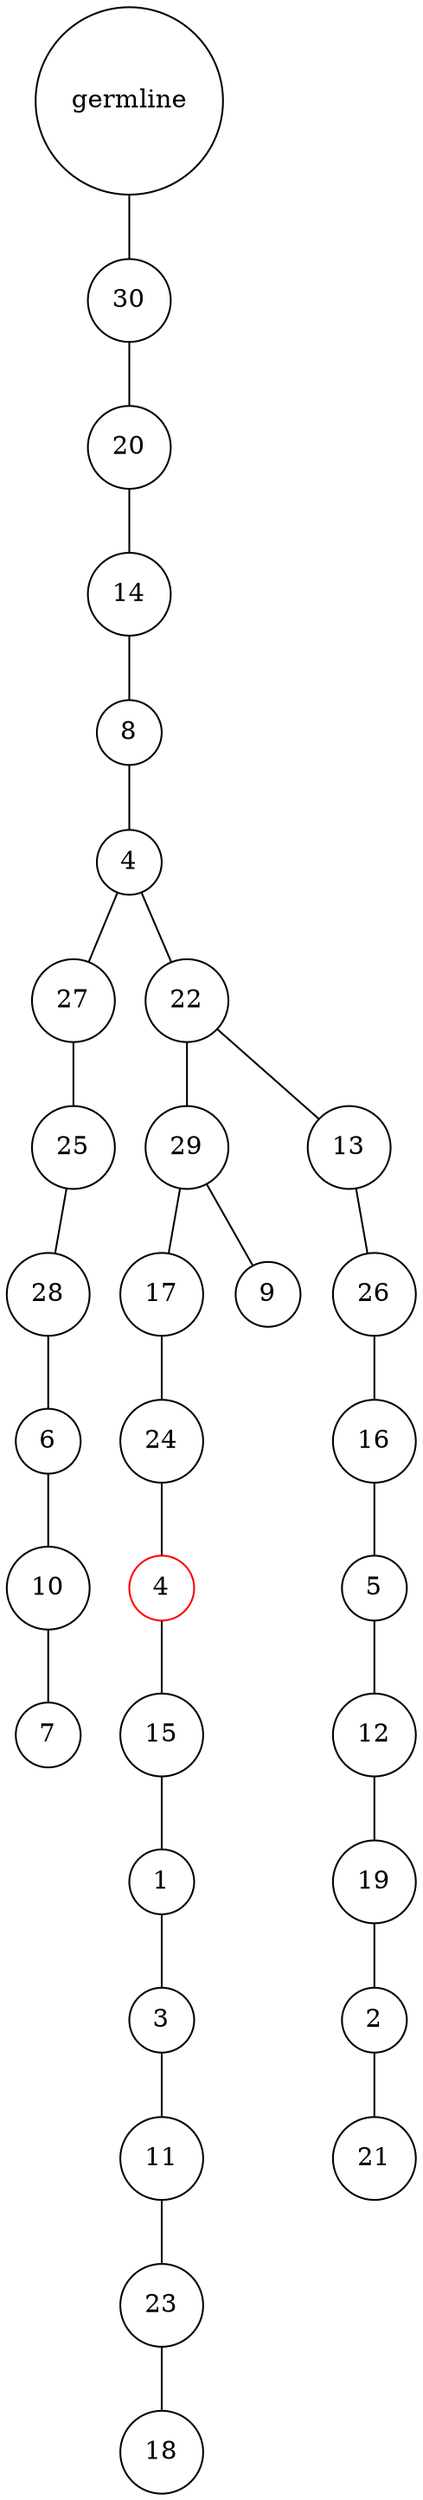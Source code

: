 graph {
	rankdir=UD;
	splines=line;
	node [shape=circle]
	"0x7eff6316db20" [label="germline"];
	"0x7eff6316db50" [label="30"];
	"0x7eff6316db20" -- "0x7eff6316db50" ;
	"0x7eff6316db80" [label="20"];
	"0x7eff6316db50" -- "0x7eff6316db80" ;
	"0x7eff6316dbb0" [label="14"];
	"0x7eff6316db80" -- "0x7eff6316dbb0" ;
	"0x7eff6316dbe0" [label="8"];
	"0x7eff6316dbb0" -- "0x7eff6316dbe0" ;
	"0x7eff6316dc10" [label="4"];
	"0x7eff6316dbe0" -- "0x7eff6316dc10" ;
	"0x7eff6316dc40" [label="27"];
	"0x7eff6316dc10" -- "0x7eff6316dc40" ;
	"0x7eff6316dc70" [label="25"];
	"0x7eff6316dc40" -- "0x7eff6316dc70" ;
	"0x7eff6316dca0" [label="28"];
	"0x7eff6316dc70" -- "0x7eff6316dca0" ;
	"0x7eff6316dcd0" [label="6"];
	"0x7eff6316dca0" -- "0x7eff6316dcd0" ;
	"0x7eff6316dd00" [label="10"];
	"0x7eff6316dcd0" -- "0x7eff6316dd00" ;
	"0x7eff6316dd30" [label="7"];
	"0x7eff6316dd00" -- "0x7eff6316dd30" ;
	"0x7eff6316dd60" [label="22"];
	"0x7eff6316dc10" -- "0x7eff6316dd60" ;
	"0x7eff6316dd90" [label="29"];
	"0x7eff6316dd60" -- "0x7eff6316dd90" ;
	"0x7eff6316ddc0" [label="17"];
	"0x7eff6316dd90" -- "0x7eff6316ddc0" ;
	"0x7eff6316ddf0" [label="24"];
	"0x7eff6316ddc0" -- "0x7eff6316ddf0" ;
	"0x7eff6316de20" [label="4",color="red"];
	"0x7eff6316ddf0" -- "0x7eff6316de20" ;
	"0x7eff6316de50" [label="15"];
	"0x7eff6316de20" -- "0x7eff6316de50" ;
	"0x7eff6316de80" [label="1"];
	"0x7eff6316de50" -- "0x7eff6316de80" ;
	"0x7eff6316deb0" [label="3"];
	"0x7eff6316de80" -- "0x7eff6316deb0" ;
	"0x7eff6316dee0" [label="11"];
	"0x7eff6316deb0" -- "0x7eff6316dee0" ;
	"0x7eff6316df10" [label="23"];
	"0x7eff6316dee0" -- "0x7eff6316df10" ;
	"0x7eff6316df40" [label="18"];
	"0x7eff6316df10" -- "0x7eff6316df40" ;
	"0x7eff6316df70" [label="9"];
	"0x7eff6316dd90" -- "0x7eff6316df70" ;
	"0x7eff6316dfa0" [label="13"];
	"0x7eff6316dd60" -- "0x7eff6316dfa0" ;
	"0x7eff6316dfd0" [label="26"];
	"0x7eff6316dfa0" -- "0x7eff6316dfd0" ;
	"0x7eff6317a040" [label="16"];
	"0x7eff6316dfd0" -- "0x7eff6317a040" ;
	"0x7eff6317a070" [label="5"];
	"0x7eff6317a040" -- "0x7eff6317a070" ;
	"0x7eff6317a0a0" [label="12"];
	"0x7eff6317a070" -- "0x7eff6317a0a0" ;
	"0x7eff6317a0d0" [label="19"];
	"0x7eff6317a0a0" -- "0x7eff6317a0d0" ;
	"0x7eff6317a100" [label="2"];
	"0x7eff6317a0d0" -- "0x7eff6317a100" ;
	"0x7eff6317a130" [label="21"];
	"0x7eff6317a100" -- "0x7eff6317a130" ;
}
